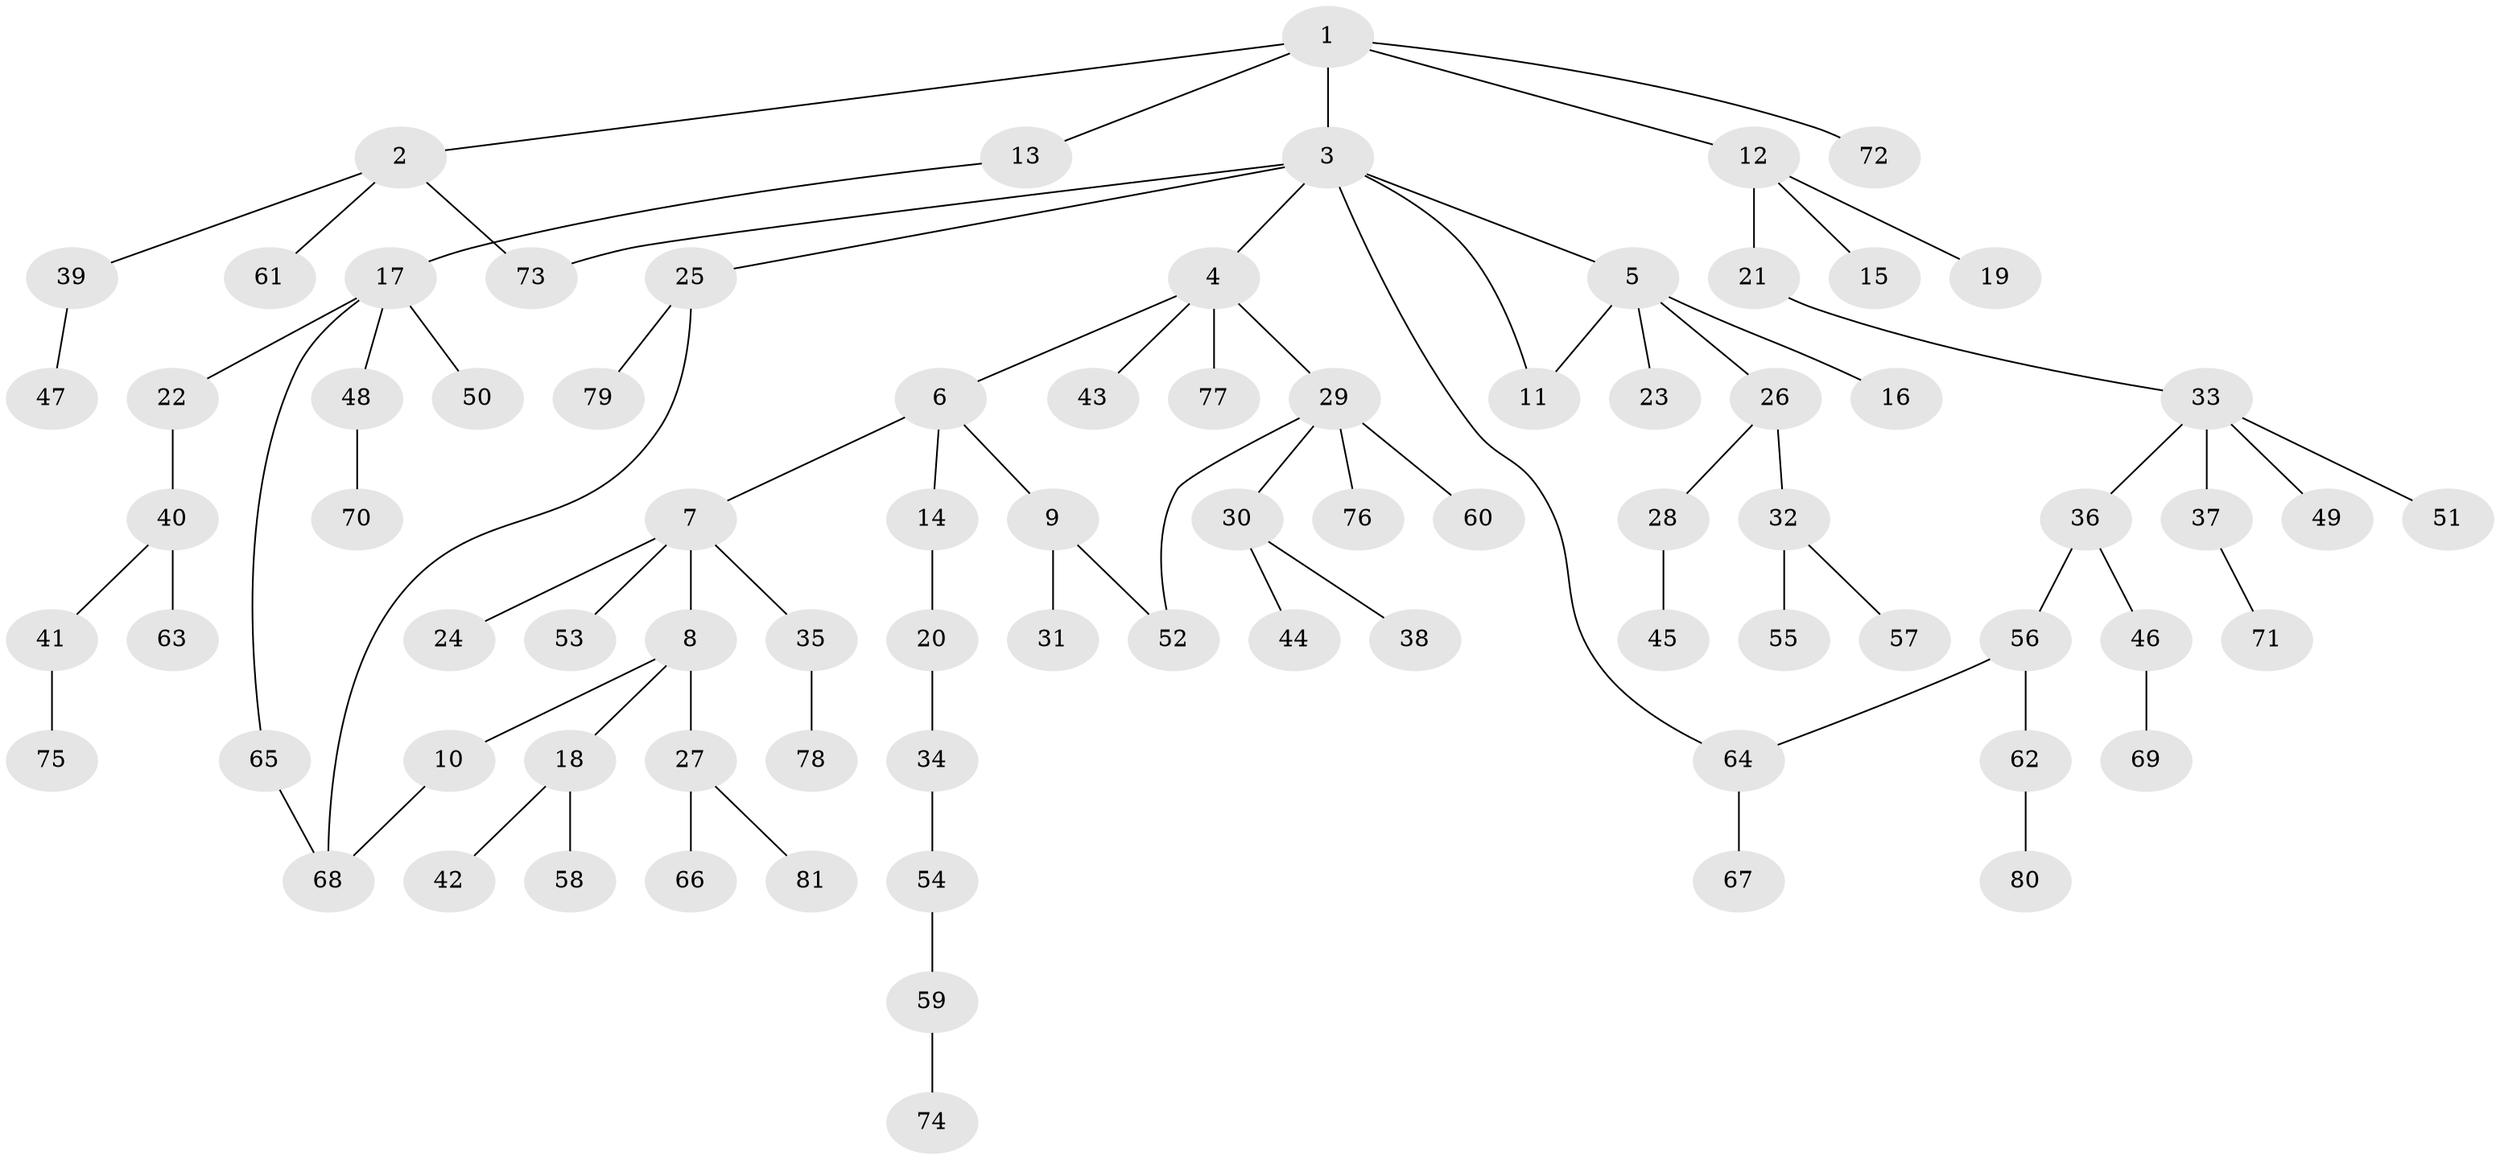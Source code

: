 // coarse degree distribution, {5: 0.08333333333333333, 4: 0.10416666666666667, 1: 0.5833333333333334, 2: 0.16666666666666666, 3: 0.020833333333333332, 7: 0.020833333333333332, 6: 0.020833333333333332}
// Generated by graph-tools (version 1.1) at 2025/45/03/04/25 21:45:56]
// undirected, 81 vertices, 86 edges
graph export_dot {
graph [start="1"]
  node [color=gray90,style=filled];
  1;
  2;
  3;
  4;
  5;
  6;
  7;
  8;
  9;
  10;
  11;
  12;
  13;
  14;
  15;
  16;
  17;
  18;
  19;
  20;
  21;
  22;
  23;
  24;
  25;
  26;
  27;
  28;
  29;
  30;
  31;
  32;
  33;
  34;
  35;
  36;
  37;
  38;
  39;
  40;
  41;
  42;
  43;
  44;
  45;
  46;
  47;
  48;
  49;
  50;
  51;
  52;
  53;
  54;
  55;
  56;
  57;
  58;
  59;
  60;
  61;
  62;
  63;
  64;
  65;
  66;
  67;
  68;
  69;
  70;
  71;
  72;
  73;
  74;
  75;
  76;
  77;
  78;
  79;
  80;
  81;
  1 -- 2;
  1 -- 3;
  1 -- 12;
  1 -- 13;
  1 -- 72;
  2 -- 39;
  2 -- 61;
  2 -- 73;
  3 -- 4;
  3 -- 5;
  3 -- 25;
  3 -- 73;
  3 -- 11;
  3 -- 64;
  4 -- 6;
  4 -- 29;
  4 -- 43;
  4 -- 77;
  5 -- 11;
  5 -- 16;
  5 -- 23;
  5 -- 26;
  6 -- 7;
  6 -- 9;
  6 -- 14;
  7 -- 8;
  7 -- 24;
  7 -- 35;
  7 -- 53;
  8 -- 10;
  8 -- 18;
  8 -- 27;
  9 -- 31;
  9 -- 52;
  10 -- 68;
  12 -- 15;
  12 -- 19;
  12 -- 21;
  13 -- 17;
  14 -- 20;
  17 -- 22;
  17 -- 48;
  17 -- 50;
  17 -- 65;
  18 -- 42;
  18 -- 58;
  20 -- 34;
  21 -- 33;
  22 -- 40;
  25 -- 79;
  25 -- 68;
  26 -- 28;
  26 -- 32;
  27 -- 66;
  27 -- 81;
  28 -- 45;
  29 -- 30;
  29 -- 60;
  29 -- 76;
  29 -- 52;
  30 -- 38;
  30 -- 44;
  32 -- 55;
  32 -- 57;
  33 -- 36;
  33 -- 37;
  33 -- 49;
  33 -- 51;
  34 -- 54;
  35 -- 78;
  36 -- 46;
  36 -- 56;
  37 -- 71;
  39 -- 47;
  40 -- 41;
  40 -- 63;
  41 -- 75;
  46 -- 69;
  48 -- 70;
  54 -- 59;
  56 -- 62;
  56 -- 64;
  59 -- 74;
  62 -- 80;
  64 -- 67;
  65 -- 68;
}
